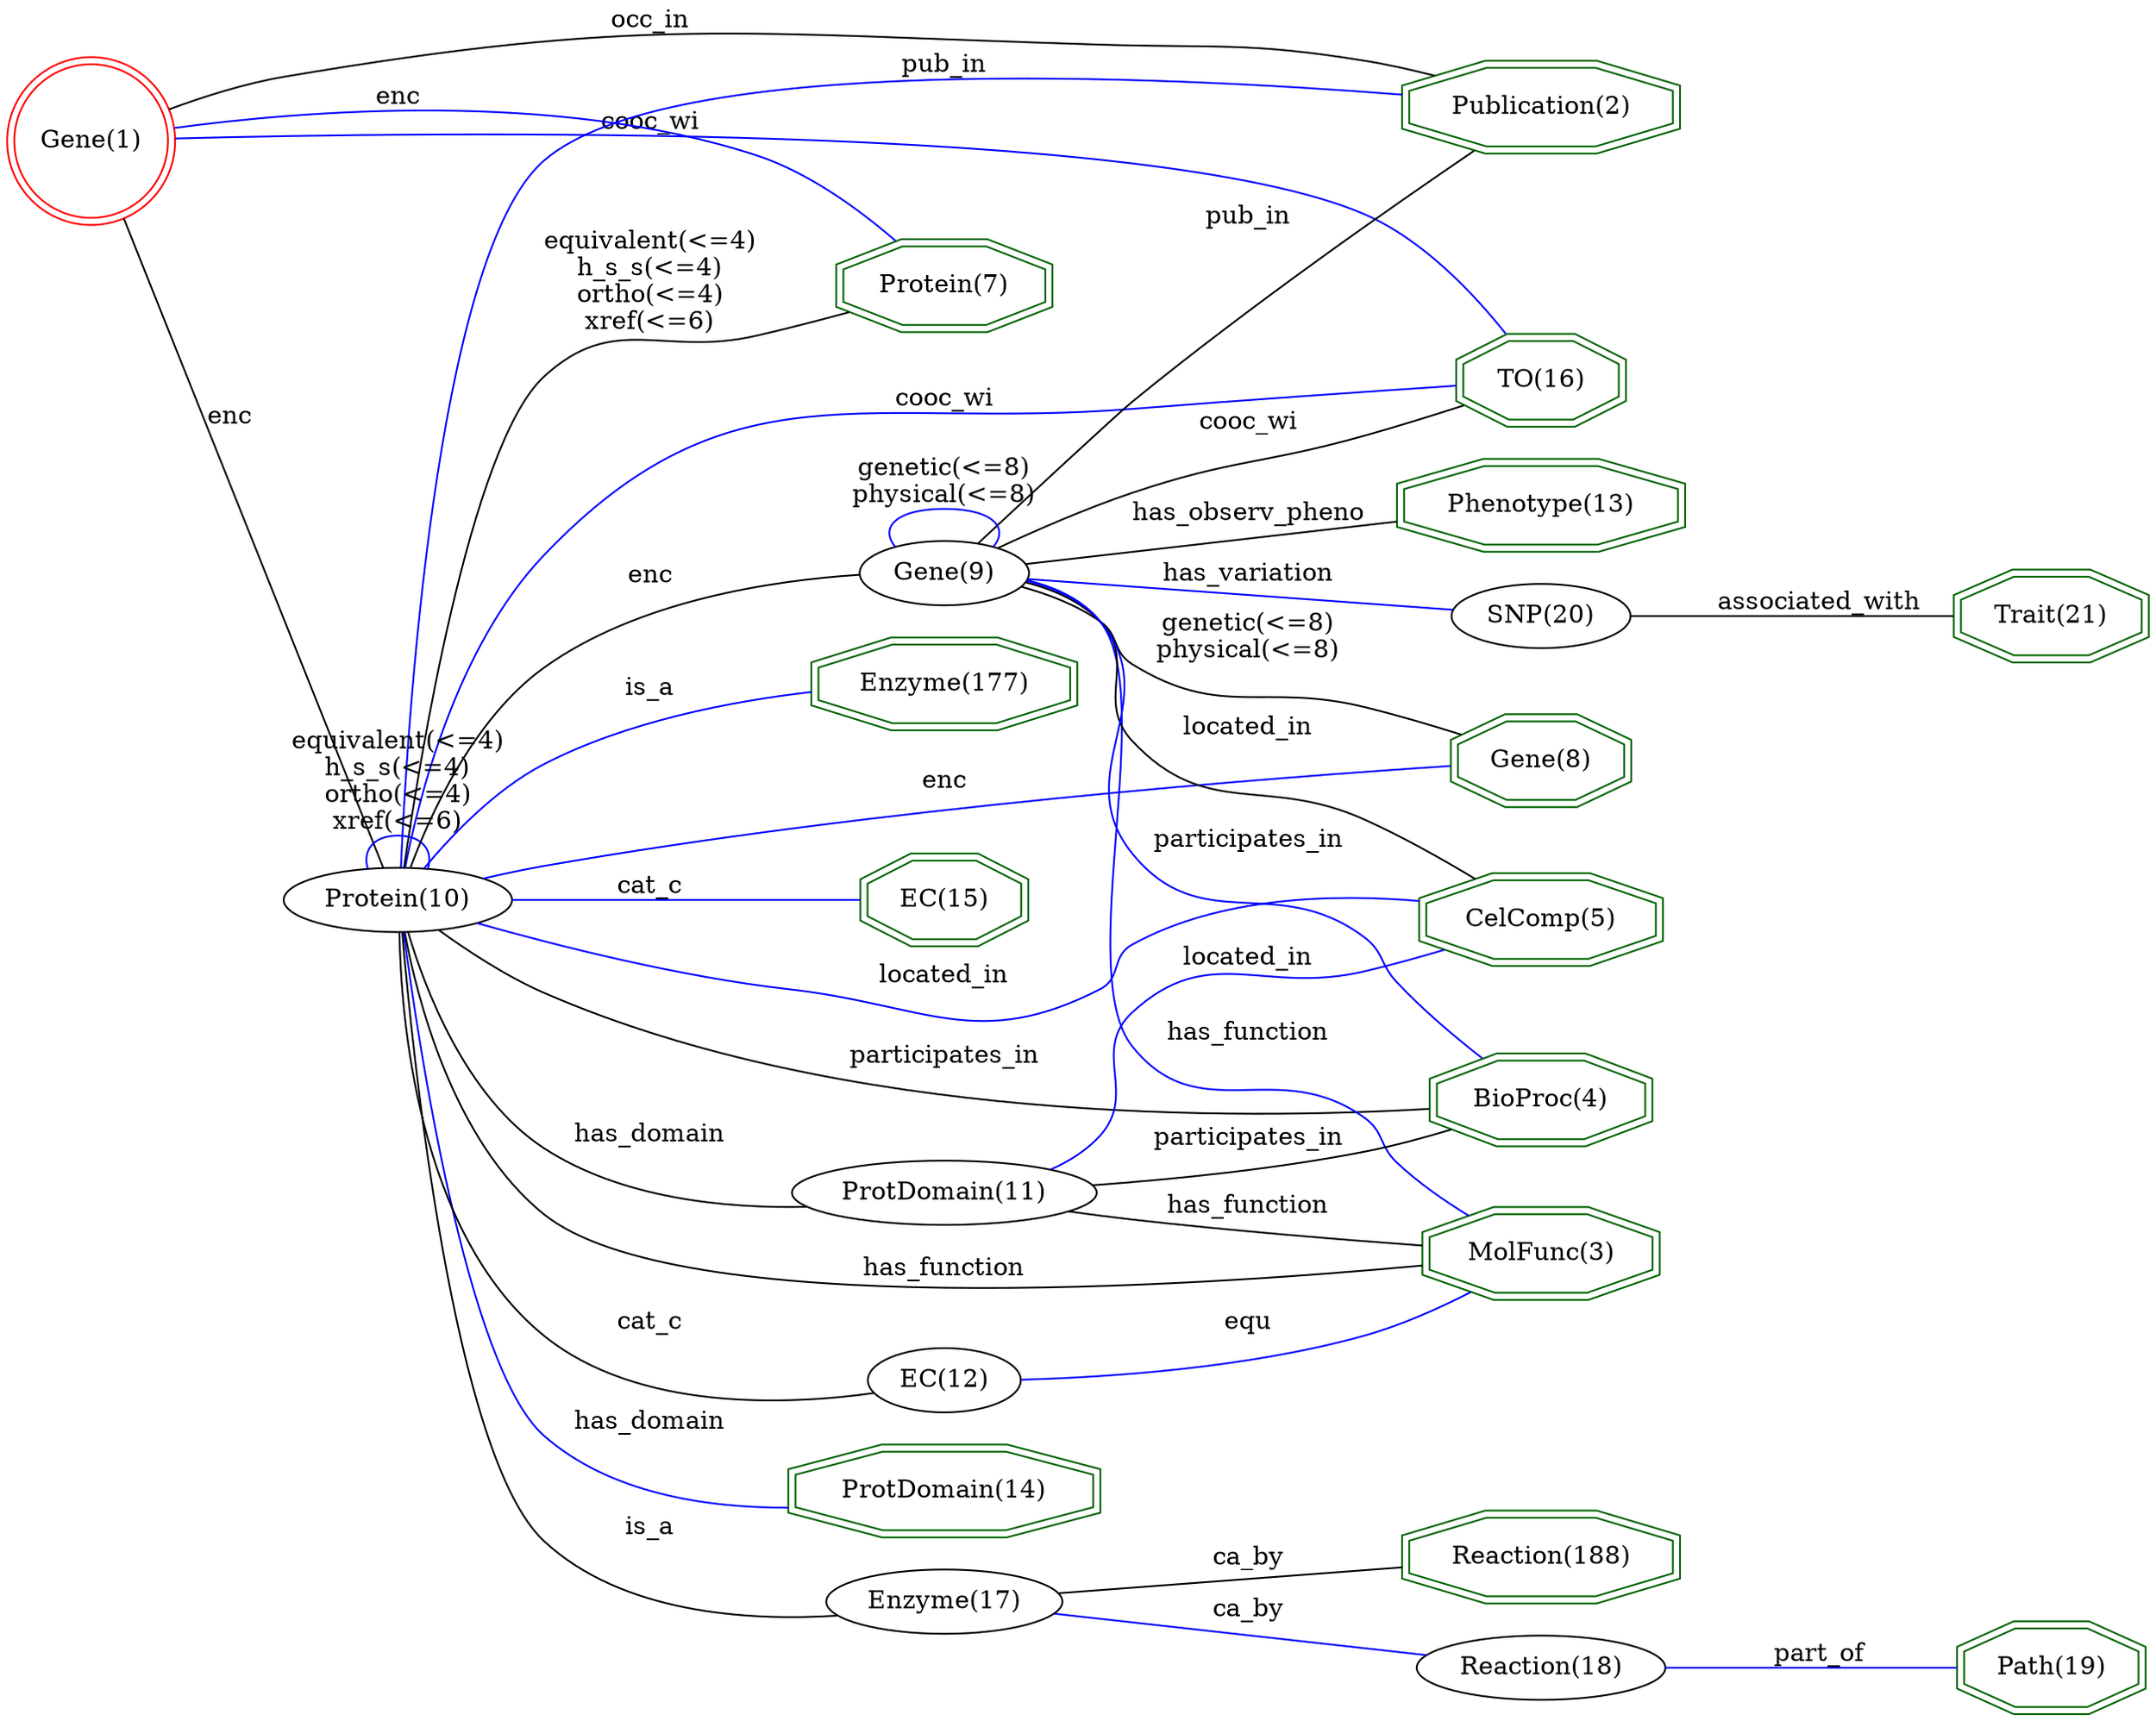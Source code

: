digraph {
	graph [_draw_="c 9 -#fffffe00 C 7 -#ffffff P 4 0 0 0 899 1030.67 899 1030.67 0 ",
		bb="0,0,1030.7,899",
		dpi=96,
		rankdir=LR,
		xdotversion=1.7
	];
	node [label="\N"];
	"Enzyme(177)"	[_draw_="c 7 -#006400 p 8 509.53 538.54 509.53 553.46 472.58 564 420.34 564 383.39 553.46 383.39 538.54 420.34 528 472.58 528 c 7 -#006400 \
p 8 513.53 535.53 513.53 556.47 473.14 568 419.78 568 379.39 556.47 379.39 535.53 419.78 524 473.14 524 ",
		_ldraw_="F 14 11 -Times-Roman c 7 -#000000 T 446.46 541.8 0 76.19 11 -Enzyme(177) ",
		color=darkgreen,
		height=0.61111,
		pos="446.46,546",
		shape=doubleoctagon,
		width=1.8621];
	"MolFunc(3)"	[_draw_="c 7 -#006400 p 8 793.03 235.54 793.03 250.46 759.41 261 711.87 261 678.25 250.46 678.25 235.54 711.87 225 759.41 225 c 7 -#006400 \
p 8 797.04 232.61 797.04 253.39 760.03 265 711.25 265 674.24 253.39 674.24 232.61 711.25 221 760.03 221 ",
		_ldraw_="F 14 11 -Times-Roman c 7 -#000000 T 735.64 238.8 0 67.66 10 -MolFunc(3) ",
		color=darkgreen,
		height=0.61111,
		pos="735.64,243",
		shape=doubleoctagon,
		width=1.7];
	"EC(15)"	[_draw_="c 7 -#006400 p 8 485.69 426.54 485.69 441.46 462.71 452 430.21 452 407.24 441.46 407.24 426.54 430.21 416 462.71 416 c 7 -#006400 \
p 8 489.7 423.98 489.7 444.02 463.59 456 429.33 456 403.22 444.02 403.22 423.98 429.33 412 463.59 412 ",
		_ldraw_="F 14 11 -Times-Roman c 7 -#000000 T 446.46 429.8 0 41.21 6 -EC(15) ",
		color=darkgreen,
		height=0.61111,
		pos="446.46,434",
		shape=doubleoctagon,
		width=1.1977];
	"Reaction(188)"	[_draw_="c 7 -#006400 p 8 801.52 72.54 801.52 87.46 762.93 98 708.35 98 669.76 87.46 669.76 72.54 708.35 62 762.93 62 c 7 -#006400 p 8 805.53 \
69.49 805.53 90.51 763.47 102 707.81 102 665.75 90.51 665.75 69.49 707.81 58 763.47 58 ",
		_ldraw_="F 14 11 -Times-Roman c 7 -#000000 T 735.64 75.8 0 80.08 13 -Reaction(188) ",
		color=darkgreen,
		height=0.61111,
		pos="735.64,80",
		shape=doubleoctagon,
		width=1.9359];
	"Publication(2)"	[_draw_="c 7 -#006400 p 8 801.54 846.54 801.54 861.46 762.93 872 708.35 872 669.74 861.46 669.74 846.54 708.35 836 762.93 836 c 7 -#006400 \
p 8 805.55 843.49 805.55 864.51 763.47 876 707.81 876 665.73 864.51 665.73 843.49 707.81 832 763.47 832 ",
		_ldraw_="F 14 11 -Times-Roman c 7 -#000000 T 735.64 849.8 0 80.1 14 -Publication(2) ",
		color=darkgreen,
		height=0.61111,
		pos="735.64,854",
		shape=doubleoctagon,
		width=1.9362];
	"Trait(21)"	[_draw_="c 7 -#006400 p 8 1026.82 578.54 1026.82 593.46 1000.28 604 962.75 604 936.21 593.46 936.21 578.54 962.75 568 1000.28 568 c 7 -#006400 \
p 8 1030.83 575.83 1030.83 596.17 1001.05 608 961.98 608 932.2 596.17 932.2 575.83 961.98 564 1001.05 564 ",
		_ldraw_="F 14 11 -Times-Roman c 7 -#000000 T 981.52 581.8 0 50.05 9 -Trait(21) ",
		color=darkgreen,
		height=0.61111,
		pos="981.52,586",
		shape=doubleoctagon,
		width=1.3655];
	"Path(19)"	[_draw_="c 7 -#006400 p 8 1025.33 14.54 1025.33 29.46 999.66 40 963.37 40 937.7 29.46 937.7 14.54 963.37 4 999.66 4 c 7 -#006400 p 8 1029.32 \
11.86 1029.32 32.14 1000.45 44 962.58 44 933.71 32.14 933.71 11.86 962.58 0 1000.45 0 ",
		_ldraw_="F 14 11 -Times-Roman c 7 -#000000 T 981.52 17.8 0 48.21 8 -Path(19) ",
		color=darkgreen,
		height=0.61111,
		pos="981.52,22",
		shape=doubleoctagon,
		width=1.3307];
	"CelComp(5)"	[_draw_="c 7 -#006400 p 8 794.24 416.54 794.24 431.46 759.91 442 711.37 442 677.04 431.46 677.04 416.54 711.37 406 759.91 406 c 7 -#006400 \
p 8 798.23 413.59 798.23 434.41 760.51 446 710.77 446 673.05 434.41 673.05 413.59 710.77 402 760.51 402 ",
		_ldraw_="F 14 11 -Times-Roman c 7 -#000000 T 735.64 419.8 0 69.99 10 -CelComp(5) ",
		color=darkgreen,
		height=0.61111,
		pos="735.64,424",
		shape=doubleoctagon,
		width=1.7443];
	"TO(16)"	[_draw_="c 7 -#006400 p 8 775.1 702.54 775.1 717.46 751.98 728 719.3 728 696.18 717.46 696.18 702.54 719.3 692 751.98 692 c 7 -#006400 p \
8 779.1 699.97 779.1 720.03 752.85 732 718.43 732 692.18 720.03 692.18 699.97 718.43 688 752.85 688 ",
		_ldraw_="F 14 11 -Times-Roman c 7 -#000000 T 735.64 705.8 0 41.74 6 -TO(16) ",
		color=darkgreen,
		height=0.61111,
		pos="735.64,710",
		shape=doubleoctagon,
		width=1.2077];
	"Gene(8)"	[_draw_="c 7 -#006400 p 8 777.75 499.54 777.75 514.46 753.08 525 718.2 525 693.53 514.46 693.53 499.54 718.2 489 753.08 489 c 7 -#006400 \
p 8 781.73 496.9 781.73 517.1 753.9 529 717.38 529 689.55 517.1 689.55 496.9 717.38 485 753.9 485 ",
		_ldraw_="F 14 11 -Times-Roman c 7 -#000000 T 735.64 502.8 0 45.86 7 -Gene(8) ",
		color=darkgreen,
		height=0.61111,
		pos="735.64,507",
		shape=doubleoctagon,
		width=1.286];
	"Phenotype(13)"	[_draw_="c 7 -#006400 p 8 802.75 636.54 802.75 651.46 763.44 662 707.84 662 668.53 651.46 668.53 636.54 707.84 626 763.44 626 c 7 -#006400 \
p 8 806.74 633.47 806.74 654.53 763.96 666 707.32 666 664.55 654.53 664.55 633.47 707.32 622 763.96 622 ",
		_ldraw_="F 14 11 -Times-Roman c 7 -#000000 T 735.64 639.8 0 82.43 13 -Phenotype(13) ",
		color=darkgreen,
		height=0.61111,
		pos="735.64,644",
		shape=doubleoctagon,
		width=1.9805];
	"BioProc(4)"	[_draw_="c 7 -#006400 p 8 789.09 317.54 789.09 332.46 757.78 343 713.5 343 682.19 332.46 682.19 317.54 713.5 307 757.78 307 c 7 -#006400 \
p 8 793.09 314.67 793.09 335.33 758.44 347 712.84 347 678.19 335.33 678.19 314.67 712.84 303 758.44 303 ",
		_ldraw_="F 14 11 -Times-Roman c 7 -#000000 T 735.64 320.8 0 62.21 10 -BioProc(4) ",
		color=darkgreen,
		height=0.61111,
		pos="735.64,325",
		shape=doubleoctagon,
		width=1.5966];
	"Protein(7)"	[_draw_="c 7 -#006400 p 8 495.98 750.54 495.98 765.46 466.97 776 425.95 776 396.94 765.46 396.94 750.54 425.95 740 466.97 740 c 7 -#006400 \
p 8 499.97 747.74 499.97 768.26 467.67 780 425.25 780 392.96 768.26 392.96 747.74 425.25 736 467.67 736 ",
		_ldraw_="F 14 11 -Times-Roman c 7 -#000000 T 446.46 753.8 0 56.77 10 -Protein(7) ",
		color=darkgreen,
		height=0.61111,
		pos="446.46,758",
		shape=doubleoctagon,
		width=1.4931];
	"ProtDomain(14)"	[_draw_="c 7 -#006400 p 8 520.32 106.54 520.32 121.46 477.05 132 415.87 132 372.61 121.46 372.61 106.54 415.87 96 477.05 96 c 7 -#006400 \
p 8 524.32 103.4 524.32 124.6 477.54 136 415.39 136 368.6 124.6 368.6 103.4 415.39 92 477.54 92 ",
		_ldraw_="F 14 11 -Times-Roman c 7 -#000000 T 446.46 109.8 0 91.77 14 -ProtDomain(14) ",
		color=darkgreen,
		height=0.61111,
		pos="446.46,114",
		shape=doubleoctagon,
		width=2.1578];
	"Gene(1)"	[_draw_="c 7 -#ff0000 e 43.08 835 39.15 39.15 c 7 -#ff0000 e 43.08 835 43.15 43.15 ",
		_ldraw_="F 14 11 -Times-Roman c 7 -#000000 T 43.08 830.8 0 45.86 7 -Gene(1) ",
		color=red,
		height=1.1966,
		pos="43.077,835",
		shape=doublecircle,
		width=1.1966];
	"Gene(1)" -> "Publication(2)"	[_draw_="c 7 -#000000 B 16 83.2 850.98 90.12 853.52 97.3 855.97 104.15 858 120.46 862.83 124.74 863.58 141.58 866 310.05 890.19 354.02 887.87 \
524.14 883 578.52 881.44 592.56 884.17 646.34 876 657.9 874.24 670.15 871.67 681.74 868.89 ",
		_ldraw_="F 14 11 -Times-Roman c 7 -#000000 T 305.57 887.8 0 37.32 6 -occ_in ",
		arrowhead=none,
		color=black,
		label=occ_in,
		lp="305.57,892",
		pos="83.202,850.98 90.119,853.52 97.301,855.97 104.15,858 120.46,862.83 124.74,863.58 141.58,866 310.05,890.19 354.02,887.87 524.14,883 \
578.52,881.44 592.56,884.17 646.34,876 657.9,874.24 670.15,871.67 681.74,868.89"];
	"Gene(1)" -> "TO(16)"	[_draw_="c 7 -#0000ff B 7 86.52 835.81 206.49 837.51 545.85 838.18 646.34 794 676.56 780.72 702.74 752.43 718.58 732.36 ",
		_ldraw_="F 14 11 -Times-Roman c 7 -#000000 T 305.57 837.8 0 47.43 7 -cooc_wi ",
		arrowhead=none,
		color=blue,
		label=cooc_wi,
		lp="305.57,842",
		pos="86.523,835.81 206.49,837.51 545.85,838.18 646.34,794 676.56,780.72 702.74,752.43 718.58,732.36"];
	"Gene(1)" -> "Protein(7)"	[_draw_="c 7 -#0000ff B 7 85.86 841.31 146.17 848.75 260.32 856.59 350.78 826 378.77 816.53 405.63 795.75 423.54 779.63 ",
		_ldraw_="F 14 11 -Times-Roman c 7 -#000000 T 191.97 850.8 0 19.43 3 -enc ",
		arrowhead=none,
		color=blue,
		label=enc,
		lp="191.97,855",
		pos="85.858,841.31 146.17,848.75 260.32,856.59 350.78,826 378.77,816.53 405.63,795.75 423.54,779.63"];
	"Protein(10)"	[_draw_="c 7 -#000000 e 191.97 434 50.27 18 ",
		_ldraw_="F 14 11 -Times-Roman c 7 -#000000 T 191.97 429.8 0 63.77 11 -Protein(10) ",
		height=0.5,
		pos="191.97,434",
		width=1.3996];
	"Gene(1)" -> "Protein(10)"	[_draw_="c 7 -#000000 B 4 58.83 794.71 90.19 709.11 162.39 512.02 184.45 451.8 ",
		_ldraw_="F 14 11 -Times-Roman c 7 -#000000 T 113.87 672.8 0 19.43 3 -enc ",
		arrowhead=none,
		color=black,
		label=enc,
		lp="113.87,677",
		pos="58.834,794.71 90.19,709.11 162.39,512.02 184.45,451.8"];
	"Protein(10)" -> "Enzyme(177)"	[_draw_="c 7 -#0000ff B 7 204.69 451.71 216.67 468.36 236.82 492.66 260.35 506 296.54 526.51 342.16 536.52 379.06 541.39 ",
		_ldraw_="F 14 11 -Times-Roman c 7 -#000000 T 305.57 538.8 0 22.55 4 -is_a ",
		arrowhead=none,
		color=blue,
		label=is_a,
		lp="305.57,543",
		pos="204.69,451.71 216.67,468.36 236.82,492.66 260.35,506 296.54,526.51 342.16,536.52 379.06,541.39"];
	"Protein(10)" -> "MolFunc(3)"	[_draw_="c 7 -#000000 B 7 195.19 415.88 200.32 381.9 216.15 308.39 260.35 268 319.25 214.19 560.08 227.44 674.17 237.12 ",
		_ldraw_="F 14 11 -Times-Roman c 7 -#000000 T 446.46 235.8 0 72.32 12 -has_function ",
		arrowhead=none,
		color=black,
		label=has_function,
		lp="446.46,240",
		pos="195.19,415.88 200.32,381.9 216.15,308.39 260.35,268 319.25,214.19 560.08,227.44 674.17,237.12"];
	"Protein(10)" -> "EC(15)"	[_draw_="c 7 -#0000ff B 4 242.55 434 289.37 434 358.83 434 403.12 434 ",
		_ldraw_="F 14 11 -Times-Roman c 7 -#000000 T 305.57 436.8 0 29.53 5 -cat_c ",
		arrowhead=none,
		color=blue,
		label=cat_c,
		lp="305.57,441",
		pos="242.55,434 289.37,434 358.83,434 403.12,434"];
	"Protein(10)" -> "Publication(2)"	[_draw_="c 7 -#0000ff B 7 193.28 452.4 194.86 522.68 204.41 772.71 260.35 823 318.27 875.06 548.61 867.21 665.64 859.48 ",
		_ldraw_="F 14 11 -Times-Roman c 7 -#000000 T 446.46 867.8 0 38.89 6 -pub_in ",
		arrowhead=none,
		color=blue,
		label=pub_in,
		lp="446.46,872",
		pos="193.28,452.4 194.86,522.68 204.41,772.71 260.35,823 318.27,875.06 548.61,867.21 665.64,859.48"];
	"Protein(10)" -> "CelComp(5)"	[_draw_="c 7 -#0000ff B 13 229.49 421.79 264.7 410.71 319.7 395.18 368.78 389 437.29 380.37 461.41 360.15 524.14 389 535.31 394.14 531.17 \
404.46 542.14 410 582.38 430.31 633.47 433.14 672.91 431.25 ",
		_ldraw_="F 14 11 -Times-Roman c 7 -#000000 T 446.46 391.8 0 58.31 10 -located_in ",
		arrowhead=none,
		color=blue,
		label=located_in,
		lp="446.46,396",
		pos="229.49,421.79 264.7,410.71 319.7,395.18 368.78,389 437.29,380.37 461.41,360.15 524.14,389 535.31,394.14 531.17,404.46 542.14,410 \
582.38,430.31 633.47,433.14 672.91,431.25"];
	"Protein(10)" -> "TO(16)"	[_draw_="c 7 -#0000ff B 10 195.83 452.02 202.08 486.39 219.77 562.21 260.35 611 296.43 654.37 315.37 658.83 368.78 677 480.78 715.11 622.56 \
715.32 692.16 712.54 ",
		_ldraw_="F 14 11 -Times-Roman c 7 -#000000 T 446.46 709.8 0 47.43 7 -cooc_wi ",
		arrowhead=none,
		color=blue,
		label=cooc_wi,
		lp="446.46,714",
		pos="195.83,452.02 202.08,486.39 219.77,562.21 260.35,611 296.43,654.37 315.37,658.83 368.78,677 480.78,715.11 622.56,715.32 692.16,712.54"];
	"Protein(10)" -> "Gene(8)"	[_draw_="c 7 -#0000ff B 7 231.59 445.32 240.95 447.79 250.96 450.19 260.35 452 342.06 467.73 587.28 492.61 689.32 502.62 ",
		_ldraw_="F 14 11 -Times-Roman c 7 -#000000 T 446.46 487.8 0 19.43 3 -enc ",
		arrowhead=none,
		color=blue,
		label=enc,
		lp="446.46,492",
		pos="231.59,445.32 240.95,447.79 250.96,450.19 260.35,452 342.06,467.73 587.28,492.61 689.32,502.62"];
	"Protein(10)" -> "BioProc(4)"	[_draw_="c 7 -#000000 B 7 212.82 417.52 225.7 407.51 243.22 395.14 260.35 387 399.29 320.95 585.51 318.03 677.82 321.46 ",
		_ldraw_="F 14 11 -Times-Roman c 7 -#000000 T 446.46 350.8 0 82.41 15 -participates_in ",
		arrowhead=none,
		color=black,
		label=participates_in,
		lp="446.46,355",
		pos="212.82,417.52 225.7,407.51 243.22,395.14 260.35,387 399.29,320.95 585.51,318.03 677.82,321.46"];
	"Protein(10)" -> "Protein(7)"	[_draw_="c 7 -#000000 B 10 195.02 452.17 201.61 507.16 223.89 670.28 260.35 707 289.57 736.43 310.79 719.01 350.78 730 367.31 734.54 385.37 \
739.81 401.25 744.54 ",
		_ldraw_="F 14 11 -Times-Roman c 7 -#000000 T 305.57 774.8 0 90.43 15 -equivalent(<=4) F 14 11 -Times-Roman c 7 -#000000 T 305.57 760.8 0 \
64.01 10 -h_s_s(<=4) F 14 11 -Times-Roman c 7 -#000000 T 305.57 746.8 0 61.67 10 -ortho(<=4) F 14 11 -Times-Roman c 7 -#000000 T \
305.57 732.8 0 54.65 9 -xref(<=6) ",
		arrowhead=none,
		color=black,
		label="equivalent(<=4)\nh_s_s(<=4)\northo(<=4)\nxref(<=6)",
		lp="305.57,758",
		pos="195.02,452.17 201.61,507.16 223.89,670.28 260.35,707 289.57,736.43 310.79,719.01 350.78,730 367.31,734.54 385.37,739.81 401.25,744.54"];
	"Protein(10)" -> "ProtDomain(14)"	[_draw_="c 7 -#0000ff B 7 194.64 416 200.31 359.09 220.69 184.57 260.35 147 288.79 120.06 331.24 111.13 368.32 109.24 ",
		_ldraw_="F 14 11 -Times-Roman c 7 -#000000 T 305.57 149.8 0 67.66 10 -has_domain ",
		arrowhead=none,
		color=blue,
		label=has_domain,
		lp="305.57,154",
		pos="194.64,416 200.31,359.09 220.69,184.57 260.35,147 288.79,120.06 331.24,111.13 368.32,109.24"];
	"Protein(10)" -> "Protein(10)"	[_draw_="c 7 -#0000ff B 7 178.04 451.41 175.44 461.09 180.08 470 191.97 470 203.85 470 208.49 461.09 205.89 451.41 ",
		_ldraw_="F 14 11 -Times-Roman c 7 -#000000 T 191.97 514.8 0 90.43 15 -equivalent(<=4) F 14 11 -Times-Roman c 7 -#000000 T 191.97 500.8 0 \
64.01 10 -h_s_s(<=4) F 14 11 -Times-Roman c 7 -#000000 T 191.97 486.8 0 61.67 10 -ortho(<=4) F 14 11 -Times-Roman c 7 -#000000 T \
191.97 472.8 0 54.65 9 -xref(<=6) ",
		arrowhead=none,
		color=blue,
		label="equivalent(<=4)\nh_s_s(<=4)\northo(<=4)\nxref(<=6)",
		lp="191.97,498",
		pos="178.04,451.41 175.44,461.09 180.08,470 191.97,470 203.85,470 208.49,461.09 205.89,451.41"];
	"EC(12)"	[_draw_="c 7 -#000000 e 446.46 172 36.28 18 ",
		_ldraw_="F 14 11 -Times-Roman c 7 -#000000 T 446.46 167.8 0 41.21 6 -EC(12) ",
		height=0.5,
		pos="446.46,172",
		width=1.0039];
	"Protein(10)" -> "EC(12)"	[_draw_="c 7 -#000000 B 7 195.55 416.01 203.11 366.03 226.76 227.23 260.35 198 302.22 161.57 370.74 162.21 411.64 166.65 ",
		_ldraw_="F 14 11 -Times-Roman c 7 -#000000 T 305.57 200.8 0 29.53 5 -cat_c ",
		arrowhead=none,
		color=black,
		label=cat_c,
		lp="305.57,205",
		pos="195.55,416.01 203.11,366.03 226.76,227.23 260.35,198 302.22,161.57 370.74,162.21 411.64,166.65"];
	"Gene(9)"	[_draw_="c 7 -#000000 e 446.46 604 39.15 18 ",
		_ldraw_="F 14 11 -Times-Roman c 7 -#000000 T 446.46 599.8 0 45.86 7 -Gene(9) ",
		height=0.5,
		pos="446.46,604",
		width=1.0855];
	"Protein(10)" -> "Gene(9)"	[_draw_="c 7 -#000000 B 7 198.14 452.02 206.67 478.45 226.23 527.43 260.35 554 303.3 587.43 366.9 598.56 407.25 602.23 ",
		_ldraw_="F 14 11 -Times-Roman c 7 -#000000 T 305.57 595.8 0 19.43 3 -enc ",
		arrowhead=none,
		color=black,
		label=enc,
		lp="305.57,600",
		pos="198.14,452.02 206.67,478.45 226.23,527.43 260.35,554 303.3,587.43 366.9,598.56 407.25,602.23"];
	"ProtDomain(11)"	[_draw_="c 7 -#000000 e 446.46 276 68 18 ",
		_ldraw_="F 14 11 -Times-Roman c 7 -#000000 T 446.46 271.8 0 91.25 14 -ProtDomain(11) ",
		height=0.5,
		pos="446.46,276",
		width=1.8819];
	"Protein(10)" -> "ProtDomain(11)"	[_draw_="c 7 -#000000 B 7 196.59 416.02 203.47 386.87 221.38 329.77 260.35 302 295.11 277.23 343 271.05 381.36 270.89 ",
		_ldraw_="F 14 11 -Times-Roman c 7 -#000000 T 305.57 304.8 0 67.66 10 -has_domain ",
		arrowhead=none,
		color=black,
		label=has_domain,
		lp="305.57,309",
		pos="196.59,416.02 203.47,386.87 221.38,329.77 260.35,302 295.11,277.23 343,271.05 381.36,270.89"];
	"Enzyme(17)"	[_draw_="c 7 -#000000 e 446.46 56 53.63 18 ",
		_ldraw_="F 14 11 -Times-Roman c 7 -#000000 T 446.46 51.8 0 69.19 10 -Enzyme(17) ",
		height=0.5,
		pos="446.46,56",
		width=1.4949];
	"Protein(10)" -> "Enzyme(17)"	[_draw_="c 7 -#000000 B 7 193.96 415.9 197.84 352.14 214.11 139.35 260.35 93 294.96 58.32 352.28 51.52 393.98 51.88 ",
		_ldraw_="F 14 11 -Times-Roman c 7 -#000000 T 305.57 95.8 0 22.55 4 -is_a ",
		arrowhead=none,
		color=black,
		label=is_a,
		lp="305.57,100",
		pos="193.96,415.9 197.84,352.14 214.11,139.35 260.35,93 294.96,58.318 352.28,51.525 393.98,51.875"];
	"EC(12)" -> "MolFunc(3)"	[_draw_="c 7 -#0000ff B 7 482.72 173 523.09 174.96 590.8 180.78 646.34 198 666.06 204.11 686.7 214.38 703.05 223.57 ",
		_ldraw_="F 14 11 -Times-Roman c 7 -#000000 T 594.24 200.8 0 20.21 3 -equ ",
		arrowhead=none,
		color=blue,
		label=equ,
		lp="594.24,205",
		pos="482.72,173 523.09,174.96 590.8,180.78 646.34,198 666.06,204.11 686.7,214.38 703.05,223.57"];
	"Gene(9)" -> "MolFunc(3)"	[_draw_="c 7 -#0000ff B 16 484.59 599.67 499.18 596.01 514.67 589.3 524.14 577 554.36 537.8 512.48 394.62 542.14 355 571.87 315.29 605.81 \
343.59 646.34 315 656.39 307.91 655.31 302.33 664.34 294 676.54 282.76 691.23 271.76 704.02 262.87 ",
		_ldraw_="F 14 11 -Times-Roman c 7 -#000000 T 594.24 357.8 0 72.32 12 -has_function ",
		arrowhead=none,
		color=blue,
		label=has_function,
		lp="594.24,362",
		pos="484.59,599.67 499.18,596.01 514.67,589.3 524.14,577 554.36,537.8 512.48,394.62 542.14,355 571.87,315.29 605.81,343.59 646.34,315 \
656.39,307.91 655.31,302.33 664.34,294 676.54,282.76 691.23,271.76 704.02,262.87"];
	"Gene(9)" -> "Publication(2)"	[_draw_="c 7 -#000000 B 7 463.5 620.36 489.43 646.8 538.08 696.34 542.14 700 597.78 750.14 667.3 803.7 705.73 832.56 ",
		_ldraw_="F 14 11 -Times-Roman c 7 -#000000 T 594.24 787.8 0 38.89 6 -pub_in ",
		arrowhead=none,
		color=black,
		label=pub_in,
		lp="594.24,792",
		pos="463.5,620.36 489.43,646.8 538.08,696.34 542.14,700 597.78,750.14 667.3,803.7 705.73,832.56"];
	"Gene(9)" -> "CelComp(5)"	[_draw_="c 7 -#000000 B 13 483.8 598.55 498.07 594.71 513.55 588.16 524.14 577 543.61 556.5 523.05 536.85 542.14 516 575.75 479.3 601.52 \
496.62 646.34 475 665.64 465.7 686.42 453.79 702.97 443.83 ",
		_ldraw_="F 14 11 -Times-Roman c 7 -#000000 T 594.24 518.8 0 58.31 10 -located_in ",
		arrowhead=none,
		color=black,
		label=located_in,
		lp="594.24,523",
		pos="483.8,598.55 498.07,594.71 513.55,588.16 524.14,577 543.61,556.5 523.05,536.85 542.14,516 575.75,479.3 601.52,496.62 646.34,475 \
665.64,465.7 686.42,453.79 702.97,443.83"];
	"Gene(9)" -> "TO(16)"	[_draw_="c 7 -#000000 B 10 473.16 617.39 491.97 626.9 518.27 639.6 542.14 649 587.34 666.8 600.03 667.32 646.34 682 662.75 687.2 680.86 692.94 \
696.39 697.87 ",
		_ldraw_="F 14 11 -Times-Roman c 7 -#000000 T 594.24 684.8 0 47.43 7 -cooc_wi ",
		arrowhead=none,
		color=black,
		label=cooc_wi,
		lp="594.24,689",
		pos="473.16,617.39 491.97,626.9 518.27,639.6 542.14,649 587.34,666.8 600.03,667.32 646.34,682 662.75,687.2 680.86,692.94 696.39,697.87"];
	"Gene(9)" -> "Gene(8)"	[_draw_="c 7 -#000000 B 13 481.4 595.63 495.29 591.31 511.12 585.2 524.14 577 533.72 570.97 532.27 564.53 542.14 559 583.7 535.73 600.39 \
546.52 646.34 534 662.43 529.62 680.02 524.34 695.23 519.62 ",
		_ldraw_="F 14 11 -Times-Roman c 7 -#000000 T 594.24 575.8 0 72.54 12 -genetic(<=8) F 14 11 -Times-Roman c 7 -#000000 T 594.24 561.8 0 78.77 \
13 -physical(<=8) ",
		arrowhead=none,
		color=black,
		label="genetic(<=8)\nphysical(<=8)",
		lp="594.24,573",
		pos="481.4,595.63 495.29,591.31 511.12,585.2 524.14,577 533.72,570.97 532.27,564.53 542.14,559 583.7,535.73 600.39,546.52 646.34,534 \
662.43,529.62 680.02,524.34 695.23,519.62"];
	"Gene(9)" -> "Phenotype(13)"	[_draw_="c 7 -#000000 B 4 484.12 609.11 529.41 615.41 607.44 626.28 664.4 634.22 ",
		_ldraw_="F 14 11 -Times-Roman c 7 -#000000 T 594.24 633.8 0 104.2 16 -has_observ_pheno ",
		arrowhead=none,
		color=black,
		label=has_observ_pheno,
		lp="594.24,638",
		pos="484.12,609.11 529.41,615.41 607.44,626.28 664.4,634.22"];
	"Gene(9)" -> "BioProc(4)"	[_draw_="c 7 -#0000ff B 16 484.58 599.25 498.99 595.51 514.34 588.86 524.14 577 558.49 535.43 508.9 499.47 542.14 457 573.02 417.55 605.77 \
443.39 646.34 414 656.3 406.79 655.92 401.95 664.34 393 679.48 376.93 697.37 359.64 711.31 346.52 ",
		_ldraw_="F 14 11 -Times-Roman c 7 -#000000 T 594.24 459.8 0 82.41 15 -participates_in ",
		arrowhead=none,
		color=blue,
		label=participates_in,
		lp="594.24,464",
		pos="484.58,599.25 498.99,595.51 514.34,588.86 524.14,577 558.49,535.43 508.9,499.47 542.14,457 573.02,417.55 605.77,443.39 646.34,414 \
656.3,406.79 655.92,401.95 664.34,393 679.48,376.93 697.37,359.64 711.31,346.52"];
	"Gene(9)" -> "Gene(9)"	[_draw_="c 7 -#0000ff B 7 423.04 618.79 415.41 629.42 423.22 640 446.46 640 469.7 640 477.51 629.42 469.88 618.79 ",
		_ldraw_="F 14 11 -Times-Roman c 7 -#000000 T 446.46 656.8 0 72.54 12 -genetic(<=8) F 14 11 -Times-Roman c 7 -#000000 T 446.46 642.8 0 78.77 \
13 -physical(<=8) ",
		arrowhead=none,
		color=blue,
		label="genetic(<=8)\nphysical(<=8)",
		lp="446.46,654",
		pos="423.04,618.79 415.41,629.42 423.22,640 446.46,640 469.7,640 477.51,629.42 469.88,618.79"];
	"SNP(20)"	[_draw_="c 7 -#000000 e 735.64 586 41.13 18 ",
		_ldraw_="F 14 11 -Times-Roman c 7 -#000000 T 735.64 581.8 0 49.01 7 -SNP(20) ",
		height=0.5,
		pos="735.64,586",
		width=1.1406];
	"Gene(9)" -> "SNP(20)"	[_draw_="c 7 -#0000ff B 4 485.3 601.63 539.67 598.22 639.45 591.97 694.87 588.49 ",
		_ldraw_="F 14 11 -Times-Roman c 7 -#000000 T 594.24 599.8 0 75.42 13 -has_variation ",
		arrowhead=none,
		color=blue,
		label=has_variation,
		lp="594.24,604",
		pos="485.3,601.63 539.67,598.22 639.45,591.97 694.87,588.49"];
	"ProtDomain(11)" -> "MolFunc(3)"	[_draw_="c 7 -#000000 B 7 502.67 265.91 515.6 263.76 529.33 261.65 542.14 260 586.23 254.34 636.25 249.98 674.25 247.1 ",
		_ldraw_="F 14 11 -Times-Roman c 7 -#000000 T 594.24 262.8 0 72.32 12 -has_function ",
		arrowhead=none,
		color=black,
		label=has_function,
		lp="594.24,267",
		pos="502.67,265.91 515.6,263.76 529.33,261.65 542.14,260 586.23,254.34 636.25,249.98 674.25,247.1"];
	"ProtDomain(11)" -> "CelComp(5)"	[_draw_="c 7 -#0000ff B 13 495.93 288.48 506.42 293.13 516.6 299.45 524.14 308 543.97 330.48 520.39 352.37 542.14 373 576.55 405.64 600.54 \
383.71 646.34 396 660.17 399.71 675.05 404.22 688.59 408.54 ",
		_ldraw_="F 14 11 -Times-Roman c 7 -#000000 T 594.24 398.8 0 58.31 10 -located_in ",
		arrowhead=none,
		color=blue,
		label=located_in,
		lp="594.24,403",
		pos="495.93,288.48 506.42,293.13 516.6,299.45 524.14,308 543.97,330.48 520.39,352.37 542.14,373 576.55,405.64 600.54,383.71 646.34,396 \
660.17,399.71 675.05,404.22 688.59,408.54"];
	"ProtDomain(11)" -> "BioProc(4)"	[_draw_="c 7 -#000000 B 7 512.92 279.57 551.96 282.53 602.33 287.8 646.34 297 661.61 300.19 677.99 304.99 692.44 309.71 ",
		_ldraw_="F 14 11 -Times-Roman c 7 -#000000 T 594.24 299.8 0 82.41 15 -participates_in ",
		arrowhead=none,
		color=black,
		label=participates_in,
		lp="594.24,304",
		pos="512.92,279.57 551.96,282.53 602.33,287.8 646.34,297 661.61,300.19 677.99,304.99 692.44,309.71"];
	"Enzyme(17)" -> "Reaction(188)"	[_draw_="c 7 -#000000 B 4 498.8 60.29 545.43 64.19 614.56 69.96 665.93 74.26 ",
		_ldraw_="F 14 11 -Times-Roman c 7 -#000000 T 594.24 74.8 0 33.43 5 -ca_by ",
		arrowhead=none,
		color=black,
		label=ca_by,
		lp="594.24,79",
		pos="498.8,60.291 545.43,64.187 614.56,69.965 665.93,74.258"];
	"Reaction(18)"	[_draw_="c 7 -#000000 e 735.64 22 56.04 18 ",
		_ldraw_="F 14 11 -Times-Roman c 7 -#000000 T 735.64 17.8 0 73.08 12 -Reaction(18) ",
		height=0.5,
		pos="735.64,22",
		width=1.5631];
	"Enzyme(17)" -> "Reaction(18)"	[_draw_="c 7 -#0000ff B 4 497.48 50.08 549.23 43.95 629.69 34.43 682.28 28.2 ",
		_ldraw_="F 14 11 -Times-Roman c 7 -#000000 T 594.24 46.8 0 33.43 5 -ca_by ",
		arrowhead=none,
		color=blue,
		label=ca_by,
		lp="594.24,51",
		pos="497.48,50.078 549.23,43.951 629.69,34.425 682.28,28.199"];
	"SNP(20)" -> "Trait(21)"	[_draw_="c 7 -#000000 B 4 776.91 586 819.53 586 886.77 586 932.21 586 ",
		_ldraw_="F 14 11 -Times-Roman c 7 -#000000 T 869.65 588.8 0 89.42 15 -associated_with ",
		arrowhead=none,
		color=black,
		label=associated_with,
		lp="869.65,593",
		pos="776.91,586 819.53,586 886.77,586 932.21,586"];
	"Reaction(18)" -> "Path(19)"	[_draw_="c 7 -#0000ff B 4 791.98 22 834.7 22 893.16 22 933.6 22 ",
		_ldraw_="F 14 11 -Times-Roman c 7 -#000000 T 869.65 24.8 0 40.43 7 -part_of ",
		arrowhead=none,
		color=blue,
		label=part_of,
		lp="869.65,29",
		pos="791.98,22 834.7,22 893.16,22 933.6,22"];
}
